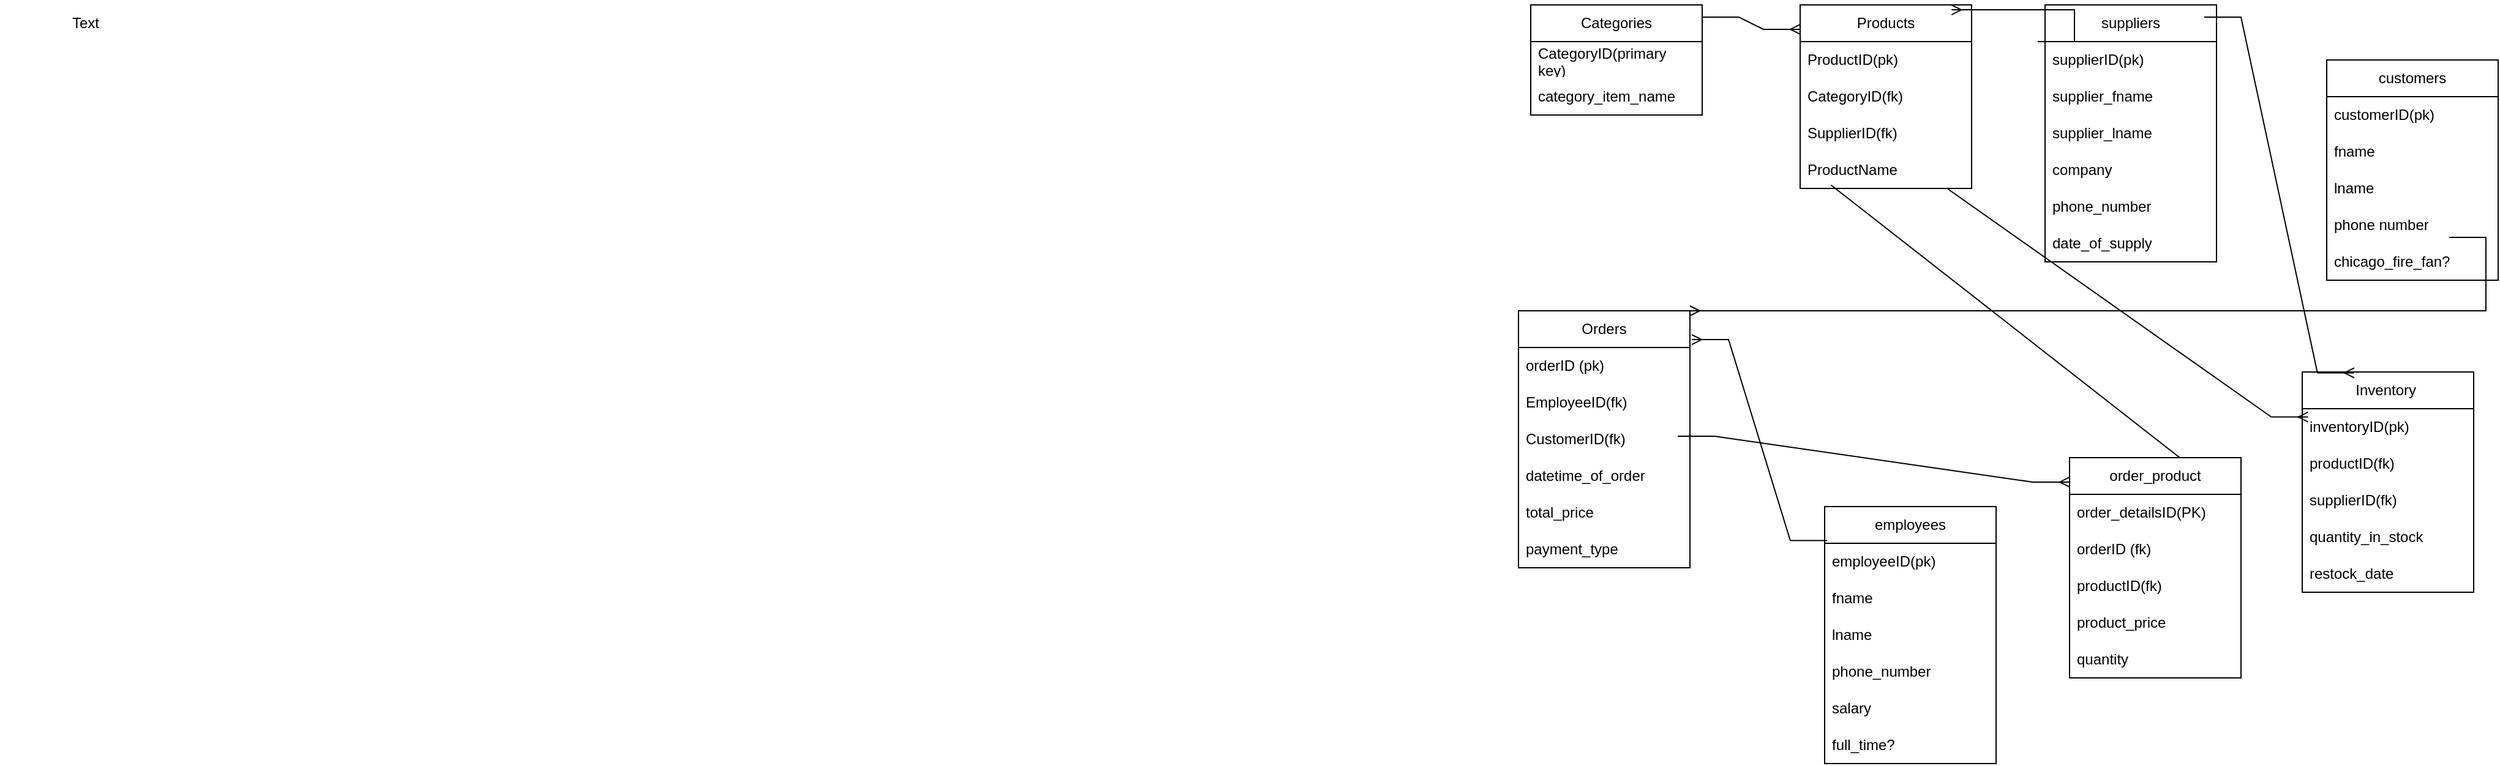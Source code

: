 <mxfile version="24.7.17">
  <diagram name="Page-1" id="Bru86UQUe_wpXeq4MiuS">
    <mxGraphModel dx="3198" dy="1102" grid="1" gridSize="10" guides="1" tooltips="1" connect="1" arrows="1" fold="1" page="1" pageScale="1" pageWidth="850" pageHeight="1100" math="0" shadow="0">
      <root>
        <mxCell id="0" />
        <mxCell id="1" parent="0" />
        <mxCell id="iSWv9a0H9eqOOlF5lwMx-2" value="Categories" style="swimlane;fontStyle=0;childLayout=stackLayout;horizontal=1;startSize=30;horizontalStack=0;resizeParent=1;resizeParentMax=0;resizeLast=0;collapsible=1;marginBottom=0;whiteSpace=wrap;html=1;" vertex="1" parent="1">
          <mxGeometry x="20" y="150" width="140" height="90" as="geometry" />
        </mxCell>
        <mxCell id="iSWv9a0H9eqOOlF5lwMx-3" value="CategoryID(primary key)" style="text;strokeColor=none;fillColor=none;align=left;verticalAlign=middle;spacingLeft=4;spacingRight=4;overflow=hidden;points=[[0,0.5],[1,0.5]];portConstraint=eastwest;rotatable=0;whiteSpace=wrap;html=1;" vertex="1" parent="iSWv9a0H9eqOOlF5lwMx-2">
          <mxGeometry y="30" width="140" height="30" as="geometry" />
        </mxCell>
        <mxCell id="iSWv9a0H9eqOOlF5lwMx-4" value="category_item_name" style="text;strokeColor=none;fillColor=none;align=left;verticalAlign=middle;spacingLeft=4;spacingRight=4;overflow=hidden;points=[[0,0.5],[1,0.5]];portConstraint=eastwest;rotatable=0;whiteSpace=wrap;html=1;" vertex="1" parent="iSWv9a0H9eqOOlF5lwMx-2">
          <mxGeometry y="60" width="140" height="30" as="geometry" />
        </mxCell>
        <mxCell id="iSWv9a0H9eqOOlF5lwMx-6" value="Products" style="swimlane;fontStyle=0;childLayout=stackLayout;horizontal=1;startSize=30;horizontalStack=0;resizeParent=1;resizeParentMax=0;resizeLast=0;collapsible=1;marginBottom=0;whiteSpace=wrap;html=1;" vertex="1" parent="1">
          <mxGeometry x="240" y="150" width="140" height="150" as="geometry" />
        </mxCell>
        <mxCell id="iSWv9a0H9eqOOlF5lwMx-7" value="ProductID(pk)" style="text;strokeColor=none;fillColor=none;align=left;verticalAlign=middle;spacingLeft=4;spacingRight=4;overflow=hidden;points=[[0,0.5],[1,0.5]];portConstraint=eastwest;rotatable=0;whiteSpace=wrap;html=1;" vertex="1" parent="iSWv9a0H9eqOOlF5lwMx-6">
          <mxGeometry y="30" width="140" height="30" as="geometry" />
        </mxCell>
        <mxCell id="iSWv9a0H9eqOOlF5lwMx-61" value="" style="edgeStyle=entityRelationEdgeStyle;fontSize=12;html=1;endArrow=ERmany;rounded=0;entryX=0.034;entryY=0.227;entryDx=0;entryDy=0;entryPerimeter=0;" edge="1" parent="iSWv9a0H9eqOOlF5lwMx-6" target="iSWv9a0H9eqOOlF5lwMx-48">
          <mxGeometry width="100" height="100" relative="1" as="geometry">
            <mxPoint x="90" y="150" as="sourcePoint" />
            <mxPoint x="190" y="50" as="targetPoint" />
          </mxGeometry>
        </mxCell>
        <mxCell id="iSWv9a0H9eqOOlF5lwMx-8" value="CategoryID(fk)" style="text;strokeColor=none;fillColor=none;align=left;verticalAlign=middle;spacingLeft=4;spacingRight=4;overflow=hidden;points=[[0,0.5],[1,0.5]];portConstraint=eastwest;rotatable=0;whiteSpace=wrap;html=1;" vertex="1" parent="iSWv9a0H9eqOOlF5lwMx-6">
          <mxGeometry y="60" width="140" height="30" as="geometry" />
        </mxCell>
        <mxCell id="iSWv9a0H9eqOOlF5lwMx-9" value="SupplierID(fk)" style="text;strokeColor=none;fillColor=none;align=left;verticalAlign=middle;spacingLeft=4;spacingRight=4;overflow=hidden;points=[[0,0.5],[1,0.5]];portConstraint=eastwest;rotatable=0;whiteSpace=wrap;html=1;" vertex="1" parent="iSWv9a0H9eqOOlF5lwMx-6">
          <mxGeometry y="90" width="140" height="30" as="geometry" />
        </mxCell>
        <mxCell id="iSWv9a0H9eqOOlF5lwMx-11" value="ProductName" style="text;strokeColor=none;fillColor=none;align=left;verticalAlign=middle;spacingLeft=4;spacingRight=4;overflow=hidden;points=[[0,0.5],[1,0.5]];portConstraint=eastwest;rotatable=0;whiteSpace=wrap;html=1;" vertex="1" parent="iSWv9a0H9eqOOlF5lwMx-6">
          <mxGeometry y="120" width="140" height="30" as="geometry" />
        </mxCell>
        <mxCell id="iSWv9a0H9eqOOlF5lwMx-10" value="Text" style="text;html=1;align=center;verticalAlign=middle;whiteSpace=wrap;rounded=0;" vertex="1" parent="1">
          <mxGeometry x="-1230" y="150" width="140" height="30" as="geometry" />
        </mxCell>
        <mxCell id="iSWv9a0H9eqOOlF5lwMx-13" value="suppliers" style="swimlane;fontStyle=0;childLayout=stackLayout;horizontal=1;startSize=30;horizontalStack=0;resizeParent=1;resizeParentMax=0;resizeLast=0;collapsible=1;marginBottom=0;whiteSpace=wrap;html=1;" vertex="1" parent="1">
          <mxGeometry x="440" y="150" width="140" height="210" as="geometry" />
        </mxCell>
        <mxCell id="iSWv9a0H9eqOOlF5lwMx-14" value="supplierID(pk)" style="text;strokeColor=none;fillColor=none;align=left;verticalAlign=middle;spacingLeft=4;spacingRight=4;overflow=hidden;points=[[0,0.5],[1,0.5]];portConstraint=eastwest;rotatable=0;whiteSpace=wrap;html=1;" vertex="1" parent="iSWv9a0H9eqOOlF5lwMx-13">
          <mxGeometry y="30" width="140" height="30" as="geometry" />
        </mxCell>
        <mxCell id="iSWv9a0H9eqOOlF5lwMx-15" value="supplier_fname" style="text;strokeColor=none;fillColor=none;align=left;verticalAlign=middle;spacingLeft=4;spacingRight=4;overflow=hidden;points=[[0,0.5],[1,0.5]];portConstraint=eastwest;rotatable=0;whiteSpace=wrap;html=1;" vertex="1" parent="iSWv9a0H9eqOOlF5lwMx-13">
          <mxGeometry y="60" width="140" height="30" as="geometry" />
        </mxCell>
        <mxCell id="iSWv9a0H9eqOOlF5lwMx-16" value="supplier_lname" style="text;strokeColor=none;fillColor=none;align=left;verticalAlign=middle;spacingLeft=4;spacingRight=4;overflow=hidden;points=[[0,0.5],[1,0.5]];portConstraint=eastwest;rotatable=0;whiteSpace=wrap;html=1;" vertex="1" parent="iSWv9a0H9eqOOlF5lwMx-13">
          <mxGeometry y="90" width="140" height="30" as="geometry" />
        </mxCell>
        <mxCell id="iSWv9a0H9eqOOlF5lwMx-17" value="company" style="text;strokeColor=none;fillColor=none;align=left;verticalAlign=middle;spacingLeft=4;spacingRight=4;overflow=hidden;points=[[0,0.5],[1,0.5]];portConstraint=eastwest;rotatable=0;whiteSpace=wrap;html=1;" vertex="1" parent="iSWv9a0H9eqOOlF5lwMx-13">
          <mxGeometry y="120" width="140" height="30" as="geometry" />
        </mxCell>
        <mxCell id="iSWv9a0H9eqOOlF5lwMx-18" value="phone_number" style="text;strokeColor=none;fillColor=none;align=left;verticalAlign=middle;spacingLeft=4;spacingRight=4;overflow=hidden;points=[[0,0.5],[1,0.5]];portConstraint=eastwest;rotatable=0;whiteSpace=wrap;html=1;" vertex="1" parent="iSWv9a0H9eqOOlF5lwMx-13">
          <mxGeometry y="150" width="140" height="30" as="geometry" />
        </mxCell>
        <mxCell id="iSWv9a0H9eqOOlF5lwMx-19" value="date_of_supply" style="text;strokeColor=none;fillColor=none;align=left;verticalAlign=middle;spacingLeft=4;spacingRight=4;overflow=hidden;points=[[0,0.5],[1,0.5]];portConstraint=eastwest;rotatable=0;whiteSpace=wrap;html=1;" vertex="1" parent="iSWv9a0H9eqOOlF5lwMx-13">
          <mxGeometry y="180" width="140" height="30" as="geometry" />
        </mxCell>
        <mxCell id="iSWv9a0H9eqOOlF5lwMx-20" value="Orders" style="swimlane;fontStyle=0;childLayout=stackLayout;horizontal=1;startSize=30;horizontalStack=0;resizeParent=1;resizeParentMax=0;resizeLast=0;collapsible=1;marginBottom=0;whiteSpace=wrap;html=1;" vertex="1" parent="1">
          <mxGeometry x="10" y="400" width="140" height="210" as="geometry" />
        </mxCell>
        <mxCell id="iSWv9a0H9eqOOlF5lwMx-21" value="orderID (pk)" style="text;strokeColor=none;fillColor=none;align=left;verticalAlign=middle;spacingLeft=4;spacingRight=4;overflow=hidden;points=[[0,0.5],[1,0.5]];portConstraint=eastwest;rotatable=0;whiteSpace=wrap;html=1;" vertex="1" parent="iSWv9a0H9eqOOlF5lwMx-20">
          <mxGeometry y="30" width="140" height="30" as="geometry" />
        </mxCell>
        <mxCell id="iSWv9a0H9eqOOlF5lwMx-22" value="EmployeeID(fk)" style="text;strokeColor=none;fillColor=none;align=left;verticalAlign=middle;spacingLeft=4;spacingRight=4;overflow=hidden;points=[[0,0.5],[1,0.5]];portConstraint=eastwest;rotatable=0;whiteSpace=wrap;html=1;" vertex="1" parent="iSWv9a0H9eqOOlF5lwMx-20">
          <mxGeometry y="60" width="140" height="30" as="geometry" />
        </mxCell>
        <mxCell id="iSWv9a0H9eqOOlF5lwMx-23" value="CustomerID(fk)" style="text;strokeColor=none;fillColor=none;align=left;verticalAlign=middle;spacingLeft=4;spacingRight=4;overflow=hidden;points=[[0,0.5],[1,0.5]];portConstraint=eastwest;rotatable=0;whiteSpace=wrap;html=1;" vertex="1" parent="iSWv9a0H9eqOOlF5lwMx-20">
          <mxGeometry y="90" width="140" height="30" as="geometry" />
        </mxCell>
        <mxCell id="iSWv9a0H9eqOOlF5lwMx-24" value="datetime_of_order" style="text;strokeColor=none;fillColor=none;align=left;verticalAlign=middle;spacingLeft=4;spacingRight=4;overflow=hidden;points=[[0,0.5],[1,0.5]];portConstraint=eastwest;rotatable=0;whiteSpace=wrap;html=1;" vertex="1" parent="iSWv9a0H9eqOOlF5lwMx-20">
          <mxGeometry y="120" width="140" height="30" as="geometry" />
        </mxCell>
        <mxCell id="iSWv9a0H9eqOOlF5lwMx-29" value="total_price" style="text;strokeColor=none;fillColor=none;align=left;verticalAlign=middle;spacingLeft=4;spacingRight=4;overflow=hidden;points=[[0,0.5],[1,0.5]];portConstraint=eastwest;rotatable=0;whiteSpace=wrap;html=1;" vertex="1" parent="iSWv9a0H9eqOOlF5lwMx-20">
          <mxGeometry y="150" width="140" height="30" as="geometry" />
        </mxCell>
        <mxCell id="iSWv9a0H9eqOOlF5lwMx-30" value="payment_type" style="text;strokeColor=none;fillColor=none;align=left;verticalAlign=middle;spacingLeft=4;spacingRight=4;overflow=hidden;points=[[0,0.5],[1,0.5]];portConstraint=eastwest;rotatable=0;whiteSpace=wrap;html=1;" vertex="1" parent="iSWv9a0H9eqOOlF5lwMx-20">
          <mxGeometry y="180" width="140" height="30" as="geometry" />
        </mxCell>
        <mxCell id="iSWv9a0H9eqOOlF5lwMx-25" value="employees" style="swimlane;fontStyle=0;childLayout=stackLayout;horizontal=1;startSize=30;horizontalStack=0;resizeParent=1;resizeParentMax=0;resizeLast=0;collapsible=1;marginBottom=0;whiteSpace=wrap;html=1;" vertex="1" parent="1">
          <mxGeometry x="260" y="560" width="140" height="210" as="geometry" />
        </mxCell>
        <mxCell id="iSWv9a0H9eqOOlF5lwMx-26" value="employeeID(pk)" style="text;strokeColor=none;fillColor=none;align=left;verticalAlign=middle;spacingLeft=4;spacingRight=4;overflow=hidden;points=[[0,0.5],[1,0.5]];portConstraint=eastwest;rotatable=0;whiteSpace=wrap;html=1;" vertex="1" parent="iSWv9a0H9eqOOlF5lwMx-25">
          <mxGeometry y="30" width="140" height="30" as="geometry" />
        </mxCell>
        <mxCell id="iSWv9a0H9eqOOlF5lwMx-27" value="fname" style="text;strokeColor=none;fillColor=none;align=left;verticalAlign=middle;spacingLeft=4;spacingRight=4;overflow=hidden;points=[[0,0.5],[1,0.5]];portConstraint=eastwest;rotatable=0;whiteSpace=wrap;html=1;" vertex="1" parent="iSWv9a0H9eqOOlF5lwMx-25">
          <mxGeometry y="60" width="140" height="30" as="geometry" />
        </mxCell>
        <mxCell id="iSWv9a0H9eqOOlF5lwMx-28" value="lname" style="text;strokeColor=none;fillColor=none;align=left;verticalAlign=middle;spacingLeft=4;spacingRight=4;overflow=hidden;points=[[0,0.5],[1,0.5]];portConstraint=eastwest;rotatable=0;whiteSpace=wrap;html=1;" vertex="1" parent="iSWv9a0H9eqOOlF5lwMx-25">
          <mxGeometry y="90" width="140" height="30" as="geometry" />
        </mxCell>
        <mxCell id="iSWv9a0H9eqOOlF5lwMx-31" value="phone_number" style="text;strokeColor=none;fillColor=none;align=left;verticalAlign=middle;spacingLeft=4;spacingRight=4;overflow=hidden;points=[[0,0.5],[1,0.5]];portConstraint=eastwest;rotatable=0;whiteSpace=wrap;html=1;" vertex="1" parent="iSWv9a0H9eqOOlF5lwMx-25">
          <mxGeometry y="120" width="140" height="30" as="geometry" />
        </mxCell>
        <mxCell id="iSWv9a0H9eqOOlF5lwMx-32" value="salary" style="text;strokeColor=none;fillColor=none;align=left;verticalAlign=middle;spacingLeft=4;spacingRight=4;overflow=hidden;points=[[0,0.5],[1,0.5]];portConstraint=eastwest;rotatable=0;whiteSpace=wrap;html=1;" vertex="1" parent="iSWv9a0H9eqOOlF5lwMx-25">
          <mxGeometry y="150" width="140" height="30" as="geometry" />
        </mxCell>
        <mxCell id="iSWv9a0H9eqOOlF5lwMx-33" value="full_time?" style="text;strokeColor=none;fillColor=none;align=left;verticalAlign=middle;spacingLeft=4;spacingRight=4;overflow=hidden;points=[[0,0.5],[1,0.5]];portConstraint=eastwest;rotatable=0;whiteSpace=wrap;html=1;" vertex="1" parent="iSWv9a0H9eqOOlF5lwMx-25">
          <mxGeometry y="180" width="140" height="30" as="geometry" />
        </mxCell>
        <mxCell id="iSWv9a0H9eqOOlF5lwMx-34" value="order_product" style="swimlane;fontStyle=0;childLayout=stackLayout;horizontal=1;startSize=30;horizontalStack=0;resizeParent=1;resizeParentMax=0;resizeLast=0;collapsible=1;marginBottom=0;whiteSpace=wrap;html=1;" vertex="1" parent="1">
          <mxGeometry x="460" y="520" width="140" height="180" as="geometry" />
        </mxCell>
        <mxCell id="iSWv9a0H9eqOOlF5lwMx-35" value="order_detailsID(PK)" style="text;strokeColor=none;fillColor=none;align=left;verticalAlign=middle;spacingLeft=4;spacingRight=4;overflow=hidden;points=[[0,0.5],[1,0.5]];portConstraint=eastwest;rotatable=0;whiteSpace=wrap;html=1;" vertex="1" parent="iSWv9a0H9eqOOlF5lwMx-34">
          <mxGeometry y="30" width="140" height="30" as="geometry" />
        </mxCell>
        <mxCell id="iSWv9a0H9eqOOlF5lwMx-36" value="orderID (fk)" style="text;strokeColor=none;fillColor=none;align=left;verticalAlign=middle;spacingLeft=4;spacingRight=4;overflow=hidden;points=[[0,0.5],[1,0.5]];portConstraint=eastwest;rotatable=0;whiteSpace=wrap;html=1;" vertex="1" parent="iSWv9a0H9eqOOlF5lwMx-34">
          <mxGeometry y="60" width="140" height="30" as="geometry" />
        </mxCell>
        <mxCell id="iSWv9a0H9eqOOlF5lwMx-37" value="productID(fk)" style="text;strokeColor=none;fillColor=none;align=left;verticalAlign=middle;spacingLeft=4;spacingRight=4;overflow=hidden;points=[[0,0.5],[1,0.5]];portConstraint=eastwest;rotatable=0;whiteSpace=wrap;html=1;" vertex="1" parent="iSWv9a0H9eqOOlF5lwMx-34">
          <mxGeometry y="90" width="140" height="30" as="geometry" />
        </mxCell>
        <mxCell id="iSWv9a0H9eqOOlF5lwMx-38" value="product_price" style="text;strokeColor=none;fillColor=none;align=left;verticalAlign=middle;spacingLeft=4;spacingRight=4;overflow=hidden;points=[[0,0.5],[1,0.5]];portConstraint=eastwest;rotatable=0;whiteSpace=wrap;html=1;" vertex="1" parent="iSWv9a0H9eqOOlF5lwMx-34">
          <mxGeometry y="120" width="140" height="30" as="geometry" />
        </mxCell>
        <mxCell id="iSWv9a0H9eqOOlF5lwMx-39" value="quantity" style="text;strokeColor=none;fillColor=none;align=left;verticalAlign=middle;spacingLeft=4;spacingRight=4;overflow=hidden;points=[[0,0.5],[1,0.5]];portConstraint=eastwest;rotatable=0;whiteSpace=wrap;html=1;" vertex="1" parent="iSWv9a0H9eqOOlF5lwMx-34">
          <mxGeometry y="150" width="140" height="30" as="geometry" />
        </mxCell>
        <mxCell id="iSWv9a0H9eqOOlF5lwMx-40" value="customers" style="swimlane;fontStyle=0;childLayout=stackLayout;horizontal=1;startSize=30;horizontalStack=0;resizeParent=1;resizeParentMax=0;resizeLast=0;collapsible=1;marginBottom=0;whiteSpace=wrap;html=1;" vertex="1" parent="1">
          <mxGeometry x="670" y="195" width="140" height="180" as="geometry" />
        </mxCell>
        <mxCell id="iSWv9a0H9eqOOlF5lwMx-41" value="customerID(pk)" style="text;strokeColor=none;fillColor=none;align=left;verticalAlign=middle;spacingLeft=4;spacingRight=4;overflow=hidden;points=[[0,0.5],[1,0.5]];portConstraint=eastwest;rotatable=0;whiteSpace=wrap;html=1;" vertex="1" parent="iSWv9a0H9eqOOlF5lwMx-40">
          <mxGeometry y="30" width="140" height="30" as="geometry" />
        </mxCell>
        <mxCell id="iSWv9a0H9eqOOlF5lwMx-54" value="" style="edgeStyle=entityRelationEdgeStyle;fontSize=12;html=1;endArrow=ERmany;rounded=0;entryX=1;entryY=0;entryDx=0;entryDy=0;" edge="1" parent="iSWv9a0H9eqOOlF5lwMx-40" target="iSWv9a0H9eqOOlF5lwMx-20">
          <mxGeometry width="100" height="100" relative="1" as="geometry">
            <mxPoint x="100" y="145" as="sourcePoint" />
            <mxPoint x="200" y="45" as="targetPoint" />
          </mxGeometry>
        </mxCell>
        <mxCell id="iSWv9a0H9eqOOlF5lwMx-42" value="fname" style="text;strokeColor=none;fillColor=none;align=left;verticalAlign=middle;spacingLeft=4;spacingRight=4;overflow=hidden;points=[[0,0.5],[1,0.5]];portConstraint=eastwest;rotatable=0;whiteSpace=wrap;html=1;" vertex="1" parent="iSWv9a0H9eqOOlF5lwMx-40">
          <mxGeometry y="60" width="140" height="30" as="geometry" />
        </mxCell>
        <mxCell id="iSWv9a0H9eqOOlF5lwMx-43" value="lname" style="text;strokeColor=none;fillColor=none;align=left;verticalAlign=middle;spacingLeft=4;spacingRight=4;overflow=hidden;points=[[0,0.5],[1,0.5]];portConstraint=eastwest;rotatable=0;whiteSpace=wrap;html=1;" vertex="1" parent="iSWv9a0H9eqOOlF5lwMx-40">
          <mxGeometry y="90" width="140" height="30" as="geometry" />
        </mxCell>
        <mxCell id="iSWv9a0H9eqOOlF5lwMx-44" value="phone number" style="text;strokeColor=none;fillColor=none;align=left;verticalAlign=middle;spacingLeft=4;spacingRight=4;overflow=hidden;points=[[0,0.5],[1,0.5]];portConstraint=eastwest;rotatable=0;whiteSpace=wrap;html=1;" vertex="1" parent="iSWv9a0H9eqOOlF5lwMx-40">
          <mxGeometry y="120" width="140" height="30" as="geometry" />
        </mxCell>
        <mxCell id="iSWv9a0H9eqOOlF5lwMx-63" value="chicago_fire_fan?" style="text;strokeColor=none;fillColor=none;align=left;verticalAlign=middle;spacingLeft=4;spacingRight=4;overflow=hidden;points=[[0,0.5],[1,0.5]];portConstraint=eastwest;rotatable=0;whiteSpace=wrap;html=1;" vertex="1" parent="iSWv9a0H9eqOOlF5lwMx-40">
          <mxGeometry y="150" width="140" height="30" as="geometry" />
        </mxCell>
        <mxCell id="iSWv9a0H9eqOOlF5lwMx-47" value="Inventory&amp;nbsp;" style="swimlane;fontStyle=0;childLayout=stackLayout;horizontal=1;startSize=30;horizontalStack=0;resizeParent=1;resizeParentMax=0;resizeLast=0;collapsible=1;marginBottom=0;whiteSpace=wrap;html=1;" vertex="1" parent="1">
          <mxGeometry x="650" y="450" width="140" height="180" as="geometry" />
        </mxCell>
        <mxCell id="iSWv9a0H9eqOOlF5lwMx-48" value="inventoryID(pk)" style="text;strokeColor=none;fillColor=none;align=left;verticalAlign=middle;spacingLeft=4;spacingRight=4;overflow=hidden;points=[[0,0.5],[1,0.5]];portConstraint=eastwest;rotatable=0;whiteSpace=wrap;html=1;" vertex="1" parent="iSWv9a0H9eqOOlF5lwMx-47">
          <mxGeometry y="30" width="140" height="30" as="geometry" />
        </mxCell>
        <mxCell id="iSWv9a0H9eqOOlF5lwMx-49" value="productID(fk)" style="text;strokeColor=none;fillColor=none;align=left;verticalAlign=middle;spacingLeft=4;spacingRight=4;overflow=hidden;points=[[0,0.5],[1,0.5]];portConstraint=eastwest;rotatable=0;whiteSpace=wrap;html=1;" vertex="1" parent="iSWv9a0H9eqOOlF5lwMx-47">
          <mxGeometry y="60" width="140" height="30" as="geometry" />
        </mxCell>
        <mxCell id="iSWv9a0H9eqOOlF5lwMx-50" value="supplierID(fk)" style="text;strokeColor=none;fillColor=none;align=left;verticalAlign=middle;spacingLeft=4;spacingRight=4;overflow=hidden;points=[[0,0.5],[1,0.5]];portConstraint=eastwest;rotatable=0;whiteSpace=wrap;html=1;" vertex="1" parent="iSWv9a0H9eqOOlF5lwMx-47">
          <mxGeometry y="90" width="140" height="30" as="geometry" />
        </mxCell>
        <mxCell id="iSWv9a0H9eqOOlF5lwMx-56" value="quantity_in_stock" style="text;strokeColor=none;fillColor=none;align=left;verticalAlign=middle;spacingLeft=4;spacingRight=4;overflow=hidden;points=[[0,0.5],[1,0.5]];portConstraint=eastwest;rotatable=0;whiteSpace=wrap;html=1;" vertex="1" parent="iSWv9a0H9eqOOlF5lwMx-47">
          <mxGeometry y="120" width="140" height="30" as="geometry" />
        </mxCell>
        <mxCell id="iSWv9a0H9eqOOlF5lwMx-57" value="restock_date" style="text;strokeColor=none;fillColor=none;align=left;verticalAlign=middle;spacingLeft=4;spacingRight=4;overflow=hidden;points=[[0,0.5],[1,0.5]];portConstraint=eastwest;rotatable=0;whiteSpace=wrap;html=1;" vertex="1" parent="iSWv9a0H9eqOOlF5lwMx-47">
          <mxGeometry y="150" width="140" height="30" as="geometry" />
        </mxCell>
        <mxCell id="iSWv9a0H9eqOOlF5lwMx-51" value="" style="edgeStyle=entityRelationEdgeStyle;fontSize=12;html=1;endArrow=ERmany;rounded=0;entryX=0;entryY=0.133;entryDx=0;entryDy=0;entryPerimeter=0;" edge="1" parent="1" target="iSWv9a0H9eqOOlF5lwMx-6">
          <mxGeometry width="100" height="100" relative="1" as="geometry">
            <mxPoint x="160" y="160" as="sourcePoint" />
            <mxPoint x="260" y="60" as="targetPoint" />
          </mxGeometry>
        </mxCell>
        <mxCell id="iSWv9a0H9eqOOlF5lwMx-52" value="" style="edgeStyle=entityRelationEdgeStyle;fontSize=12;html=1;endArrow=ERmany;rounded=0;entryX=0.883;entryY=0.027;entryDx=0;entryDy=0;entryPerimeter=0;" edge="1" parent="1" target="iSWv9a0H9eqOOlF5lwMx-6">
          <mxGeometry width="100" height="100" relative="1" as="geometry">
            <mxPoint x="434" y="180" as="sourcePoint" />
            <mxPoint x="390" y="160" as="targetPoint" />
          </mxGeometry>
        </mxCell>
        <mxCell id="iSWv9a0H9eqOOlF5lwMx-55" value="" style="edgeStyle=entityRelationEdgeStyle;fontSize=12;html=1;endArrow=ERmany;rounded=0;entryX=1.011;entryY=0.112;entryDx=0;entryDy=0;entryPerimeter=0;exitX=0.014;exitY=0.132;exitDx=0;exitDy=0;exitPerimeter=0;" edge="1" parent="1" source="iSWv9a0H9eqOOlF5lwMx-25" target="iSWv9a0H9eqOOlF5lwMx-20">
          <mxGeometry width="100" height="100" relative="1" as="geometry">
            <mxPoint x="210" y="595" as="sourcePoint" />
            <mxPoint x="123.22" y="434.19" as="targetPoint" />
            <Array as="points">
              <mxPoint x="120" y="455" />
            </Array>
          </mxGeometry>
        </mxCell>
        <mxCell id="iSWv9a0H9eqOOlF5lwMx-58" value="" style="edgeStyle=entityRelationEdgeStyle;fontSize=12;html=1;endArrow=ERmany;rounded=0;entryX=0;entryY=0.111;entryDx=0;entryDy=0;entryPerimeter=0;" edge="1" parent="1" target="iSWv9a0H9eqOOlF5lwMx-34">
          <mxGeometry width="100" height="100" relative="1" as="geometry">
            <mxPoint x="140" y="502.54" as="sourcePoint" />
            <mxPoint x="482.38" y="370.0" as="targetPoint" />
          </mxGeometry>
        </mxCell>
        <mxCell id="iSWv9a0H9eqOOlF5lwMx-60" value="" style="edgeStyle=entityRelationEdgeStyle;fontSize=12;html=1;endArrow=ERmany;rounded=0;exitX=1.003;exitY=0.141;exitDx=0;exitDy=0;exitPerimeter=0;entryX=0.303;entryY=0.004;entryDx=0;entryDy=0;entryPerimeter=0;" edge="1" parent="1" target="iSWv9a0H9eqOOlF5lwMx-47">
          <mxGeometry width="100" height="100" relative="1" as="geometry">
            <mxPoint x="570.0" y="160" as="sourcePoint" />
            <mxPoint x="699.58" y="440.39" as="targetPoint" />
          </mxGeometry>
        </mxCell>
        <mxCell id="iSWv9a0H9eqOOlF5lwMx-62" value="" style="endArrow=none;html=1;rounded=0;exitX=0.18;exitY=0.907;exitDx=0;exitDy=0;exitPerimeter=0;" edge="1" parent="1" source="iSWv9a0H9eqOOlF5lwMx-11">
          <mxGeometry relative="1" as="geometry">
            <mxPoint x="390" y="520" as="sourcePoint" />
            <mxPoint x="550" y="520" as="targetPoint" />
          </mxGeometry>
        </mxCell>
      </root>
    </mxGraphModel>
  </diagram>
</mxfile>
